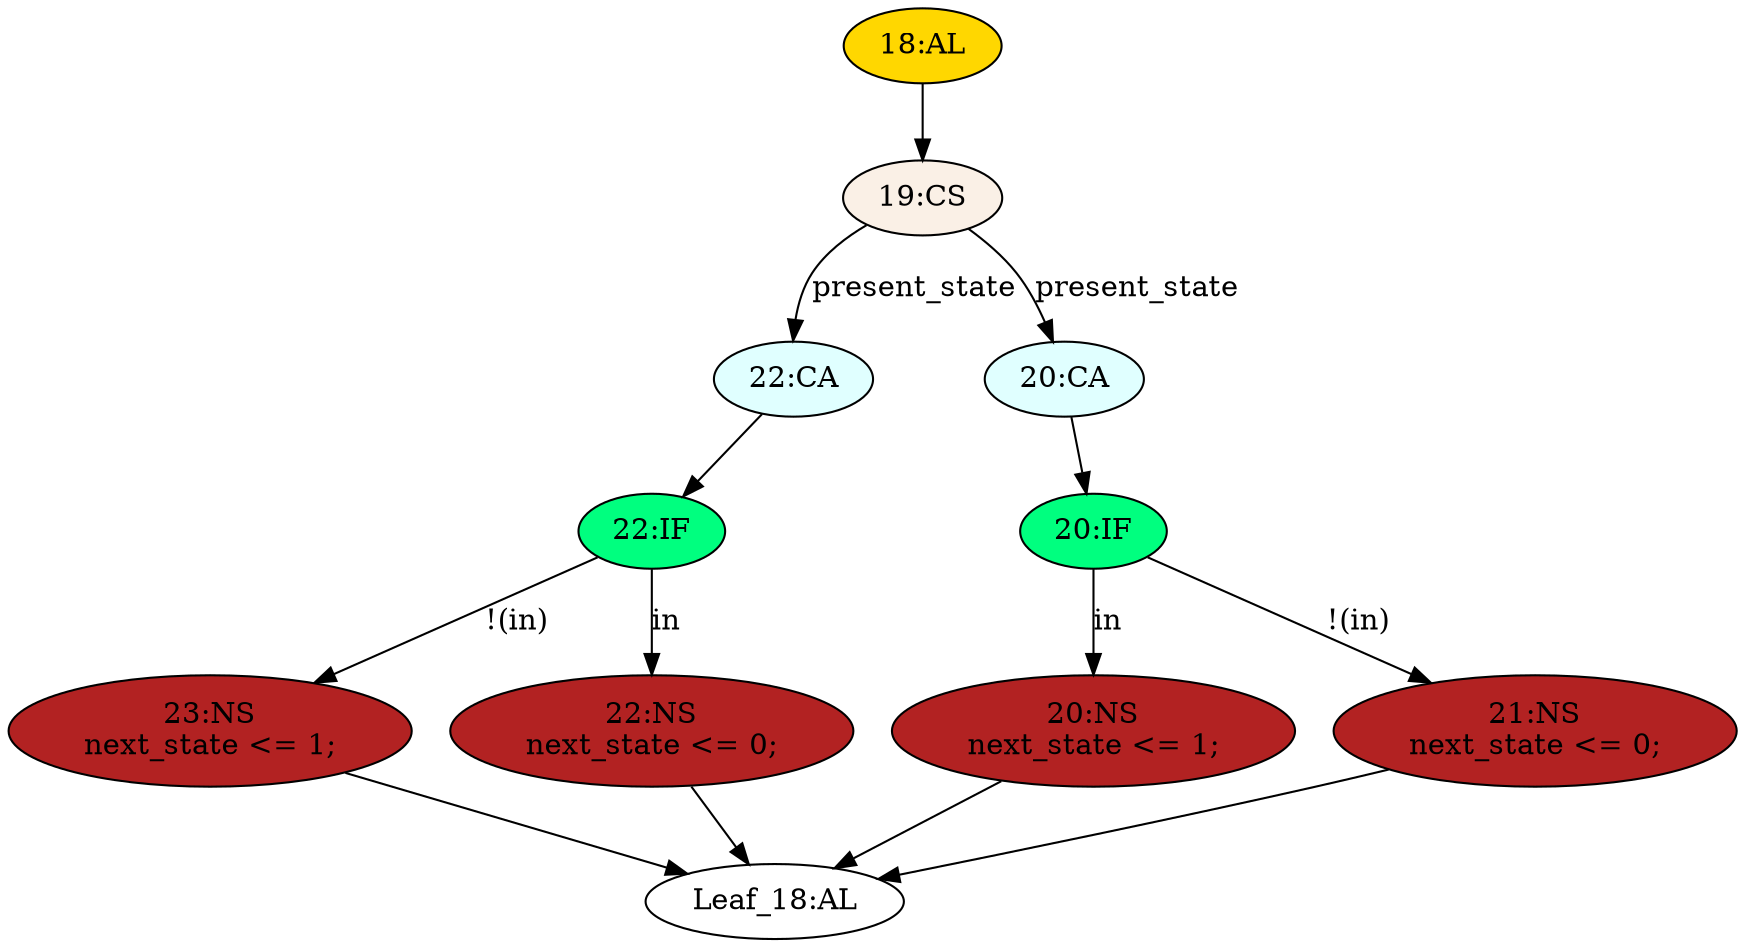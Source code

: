 strict digraph "" {
	node [label="\N"];
	"22:IF"	[ast="<pyverilog.vparser.ast.IfStatement object at 0x7fa012892350>",
		fillcolor=springgreen,
		label="22:IF",
		statements="[]",
		style=filled,
		typ=IfStatement];
	"23:NS"	[ast="<pyverilog.vparser.ast.NonblockingSubstitution object at 0x7fa012892410>",
		fillcolor=firebrick,
		label="23:NS
next_state <= 1;",
		statements="[<pyverilog.vparser.ast.NonblockingSubstitution object at 0x7fa012892410>]",
		style=filled,
		typ=NonblockingSubstitution];
	"22:IF" -> "23:NS"	[cond="['in']",
		label="!(in)",
		lineno=22];
	"22:NS"	[ast="<pyverilog.vparser.ast.NonblockingSubstitution object at 0x7fa0128925d0>",
		fillcolor=firebrick,
		label="22:NS
next_state <= 0;",
		statements="[<pyverilog.vparser.ast.NonblockingSubstitution object at 0x7fa0128925d0>]",
		style=filled,
		typ=NonblockingSubstitution];
	"22:IF" -> "22:NS"	[cond="['in']",
		label=in,
		lineno=22];
	"Leaf_18:AL"	[def_var="['next_state']",
		label="Leaf_18:AL"];
	"23:NS" -> "Leaf_18:AL"	[cond="[]",
		lineno=None];
	"22:CA"	[ast="<pyverilog.vparser.ast.Case object at 0x7fa012892790>",
		fillcolor=lightcyan,
		label="22:CA",
		statements="[]",
		style=filled,
		typ=Case];
	"22:CA" -> "22:IF"	[cond="[]",
		lineno=None];
	"20:IF"	[ast="<pyverilog.vparser.ast.IfStatement object at 0x7fa012892810>",
		fillcolor=springgreen,
		label="20:IF",
		statements="[]",
		style=filled,
		typ=IfStatement];
	"20:NS"	[ast="<pyverilog.vparser.ast.NonblockingSubstitution object at 0x7fa012892990>",
		fillcolor=firebrick,
		label="20:NS
next_state <= 1;",
		statements="[<pyverilog.vparser.ast.NonblockingSubstitution object at 0x7fa012892990>]",
		style=filled,
		typ=NonblockingSubstitution];
	"20:IF" -> "20:NS"	[cond="['in']",
		label=in,
		lineno=20];
	"21:NS"	[ast="<pyverilog.vparser.ast.NonblockingSubstitution object at 0x7fa012892850>",
		fillcolor=firebrick,
		label="21:NS
next_state <= 0;",
		statements="[<pyverilog.vparser.ast.NonblockingSubstitution object at 0x7fa012892850>]",
		style=filled,
		typ=NonblockingSubstitution];
	"20:IF" -> "21:NS"	[cond="['in']",
		label="!(in)",
		lineno=20];
	"22:NS" -> "Leaf_18:AL"	[cond="[]",
		lineno=None];
	"20:NS" -> "Leaf_18:AL"	[cond="[]",
		lineno=None];
	"20:CA"	[ast="<pyverilog.vparser.ast.Case object at 0x7fa012892b10>",
		fillcolor=lightcyan,
		label="20:CA",
		statements="[]",
		style=filled,
		typ=Case];
	"20:CA" -> "20:IF"	[cond="[]",
		lineno=None];
	"18:AL"	[ast="<pyverilog.vparser.ast.Always object at 0x7fa012892bd0>",
		clk_sens=False,
		fillcolor=gold,
		label="18:AL",
		sens="['present_state', 'in']",
		statements="[]",
		style=filled,
		typ=Always,
		use_var="['present_state', 'in']"];
	"19:CS"	[ast="<pyverilog.vparser.ast.CaseStatement object at 0x7fa012892d90>",
		fillcolor=linen,
		label="19:CS",
		statements="[]",
		style=filled,
		typ=CaseStatement];
	"18:AL" -> "19:CS"	[cond="[]",
		lineno=None];
	"19:CS" -> "22:CA"	[cond="['present_state']",
		label=present_state,
		lineno=19];
	"19:CS" -> "20:CA"	[cond="['present_state']",
		label=present_state,
		lineno=19];
	"21:NS" -> "Leaf_18:AL"	[cond="[]",
		lineno=None];
}
